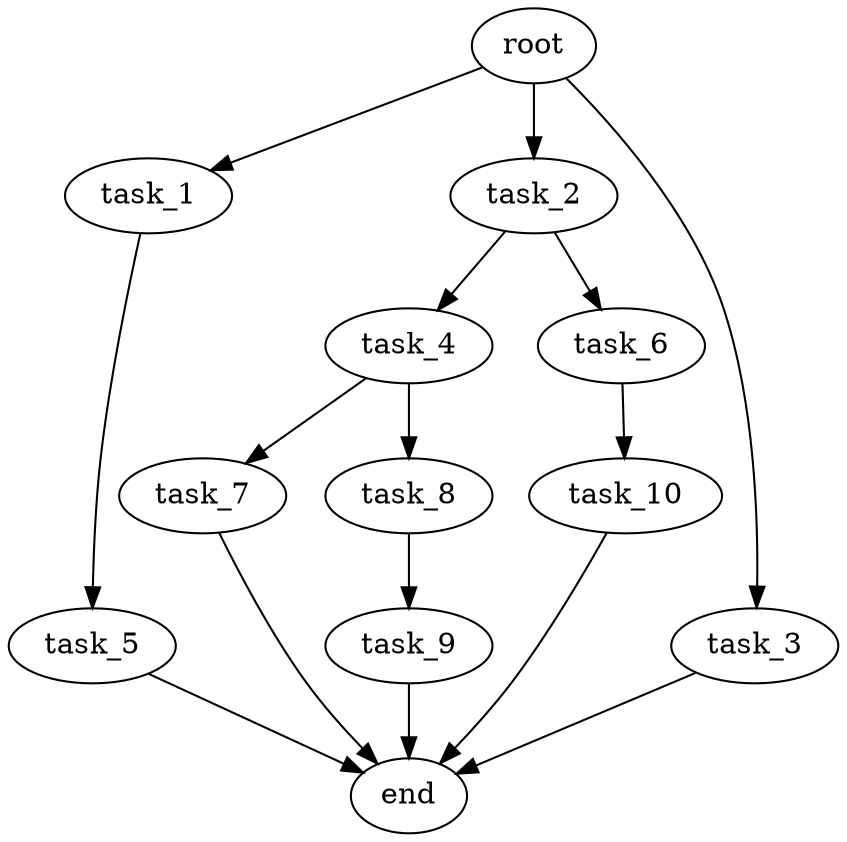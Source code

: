 digraph G {
  root [size="0.000000e+00"];
  task_1 [size="5.306038e+09"];
  task_2 [size="4.537700e+09"];
  task_3 [size="6.054662e+09"];
  task_4 [size="9.926854e+08"];
  task_5 [size="7.018092e+09"];
  task_6 [size="8.528075e+09"];
  task_7 [size="6.509516e+09"];
  task_8 [size="7.689858e+09"];
  task_9 [size="7.208678e+09"];
  task_10 [size="2.151016e+09"];
  end [size="0.000000e+00"];

  root -> task_1 [size="1.000000e-12"];
  root -> task_2 [size="1.000000e-12"];
  root -> task_3 [size="1.000000e-12"];
  task_1 -> task_5 [size="7.018092e+08"];
  task_2 -> task_4 [size="9.926854e+07"];
  task_2 -> task_6 [size="8.528075e+08"];
  task_3 -> end [size="1.000000e-12"];
  task_4 -> task_7 [size="6.509516e+08"];
  task_4 -> task_8 [size="7.689858e+08"];
  task_5 -> end [size="1.000000e-12"];
  task_6 -> task_10 [size="2.151016e+08"];
  task_7 -> end [size="1.000000e-12"];
  task_8 -> task_9 [size="7.208678e+08"];
  task_9 -> end [size="1.000000e-12"];
  task_10 -> end [size="1.000000e-12"];
}
